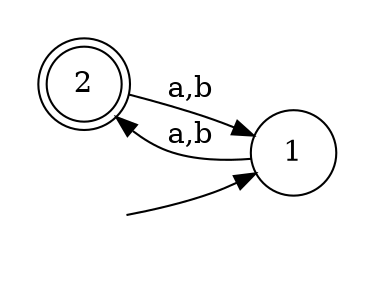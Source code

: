 digraph {
	rankdir=LR;
	margin=0.2;
	size=5;
	node [margin=0.1 shape=circle];
	2[margin=0 shape=doublecircle];
	" "[color=white width=0];
	" " -> 1;
	1 -> 2 [label="a,b"];
	2 -> 1 [label="a,b"];
}